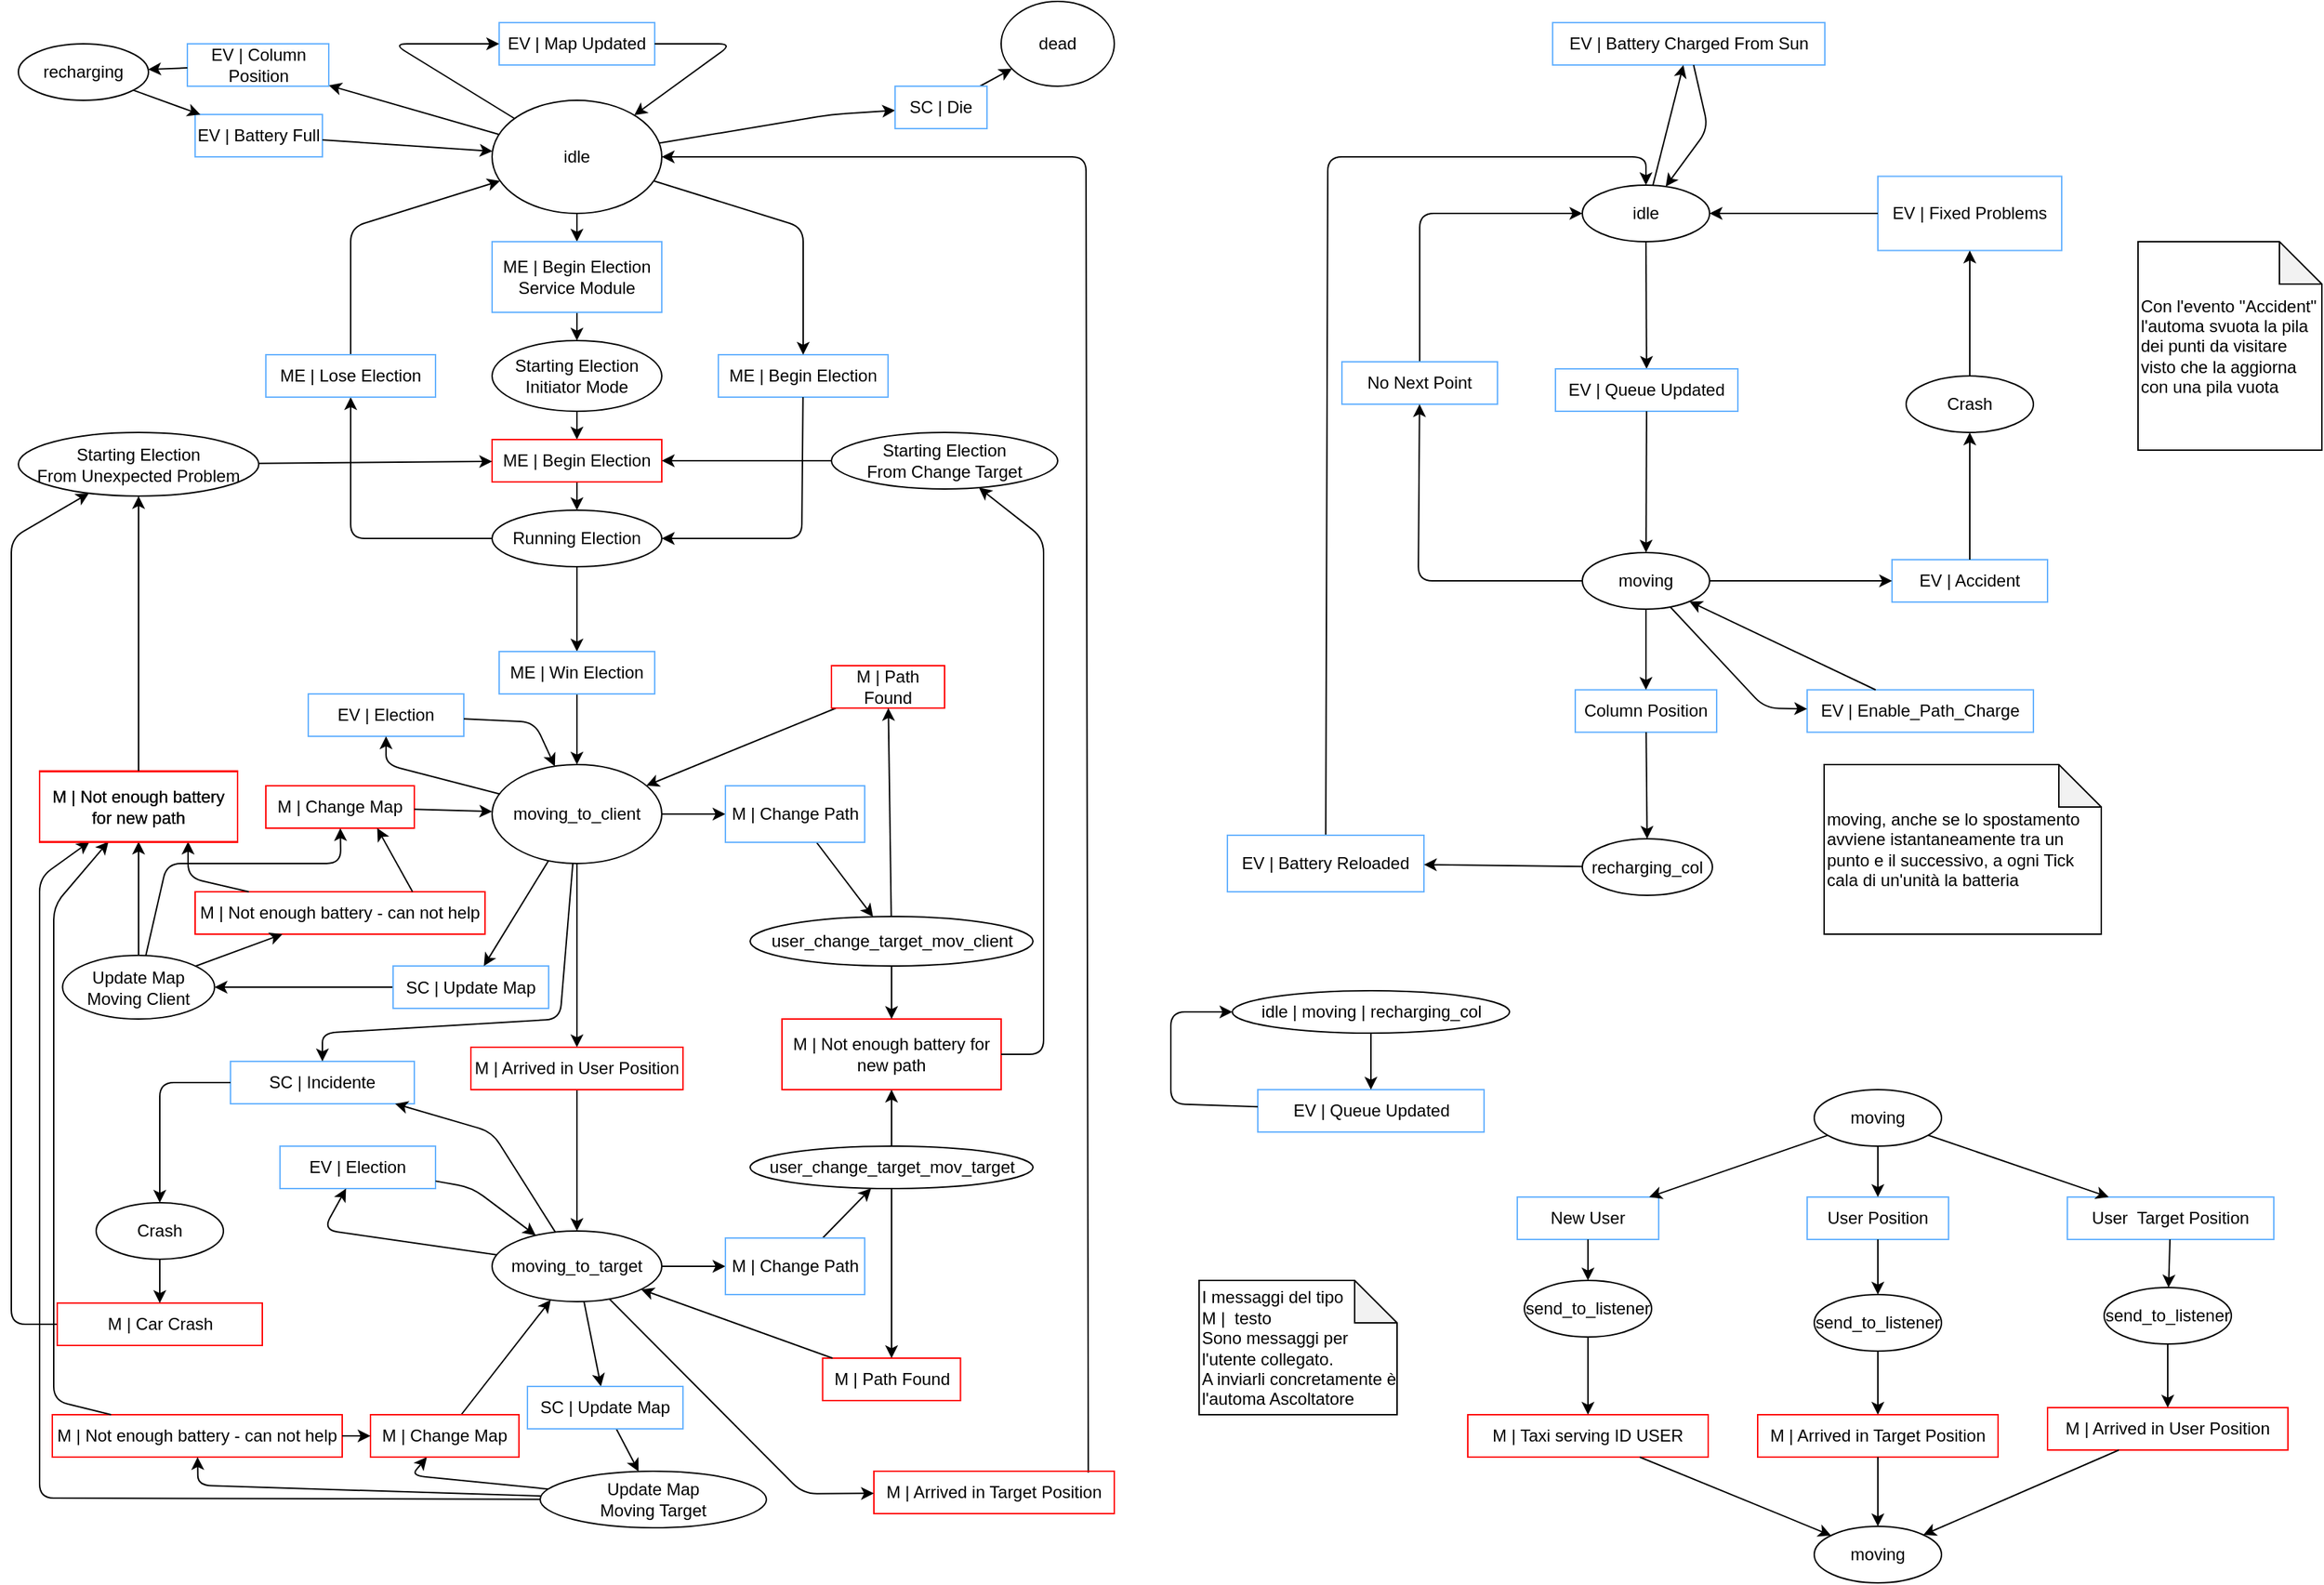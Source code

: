 <mxfile version="12.9.3" type="device"><diagram id="UIkgHiiRnHfRhCUhEY8e" name="Page-1"><mxGraphModel dx="1422" dy="822" grid="1" gridSize="10" guides="1" tooltips="1" connect="1" arrows="1" fold="1" page="1" pageScale="1" pageWidth="827" pageHeight="1169" math="0" shadow="0"><root><mxCell id="0"/><mxCell id="1" parent="0"/><mxCell id="EcfOiHVC5KZQd5VWsHZk-1" value="idle" style="ellipse;whiteSpace=wrap;html=1;" parent="1" vertex="1"><mxGeometry x="360" y="110" width="120" height="80" as="geometry"/></mxCell><mxCell id="EcfOiHVC5KZQd5VWsHZk-2" value="dead" style="ellipse;whiteSpace=wrap;html=1;" parent="1" vertex="1"><mxGeometry x="720" y="40" width="80" height="60" as="geometry"/></mxCell><mxCell id="EcfOiHVC5KZQd5VWsHZk-7" value="Starting Election&lt;br&gt;Initiator Mode" style="ellipse;whiteSpace=wrap;html=1;" parent="1" vertex="1"><mxGeometry x="360" y="280" width="120" height="50" as="geometry"/></mxCell><mxCell id="EcfOiHVC5KZQd5VWsHZk-8" value="" style="endArrow=classic;html=1;" parent="1" source="EcfOiHVC5KZQd5VWsHZk-12" target="EcfOiHVC5KZQd5VWsHZk-7" edge="1"><mxGeometry width="50" height="50" relative="1" as="geometry"><mxPoint x="139" y="330" as="sourcePoint"/><mxPoint x="349" y="270" as="targetPoint"/></mxGeometry></mxCell><mxCell id="EcfOiHVC5KZQd5VWsHZk-10" value="" style="endArrow=classic;html=1;" parent="1" source="EcfOiHVC5KZQd5VWsHZk-1" target="EcfOiHVC5KZQd5VWsHZk-12" edge="1"><mxGeometry width="50" height="50" relative="1" as="geometry"><mxPoint x="170" y="250.0" as="sourcePoint"/><mxPoint x="170" y="280" as="targetPoint"/></mxGeometry></mxCell><mxCell id="EcfOiHVC5KZQd5VWsHZk-12" value="ME | Begin Election&lt;br&gt;Service Module" style="rounded=0;whiteSpace=wrap;html=1;strokeColor=#66B2FF;fillColor=none;" parent="1" vertex="1"><mxGeometry x="360" y="210" width="120" height="50" as="geometry"/></mxCell><mxCell id="EcfOiHVC5KZQd5VWsHZk-13" value="Running Election" style="ellipse;whiteSpace=wrap;html=1;" parent="1" vertex="1"><mxGeometry x="360" y="400" width="120" height="40" as="geometry"/></mxCell><mxCell id="EcfOiHVC5KZQd5VWsHZk-14" value="" style="endArrow=classic;html=1;" parent="1" source="EcfOiHVC5KZQd5VWsHZk-17" target="EcfOiHVC5KZQd5VWsHZk-13" edge="1"><mxGeometry width="50" height="50" relative="1" as="geometry"><mxPoint x="150" y="595" as="sourcePoint"/><mxPoint x="410" y="449" as="targetPoint"/></mxGeometry></mxCell><mxCell id="EcfOiHVC5KZQd5VWsHZk-16" value="" style="endArrow=classic;html=1;" parent="1" source="EcfOiHVC5KZQd5VWsHZk-7" target="EcfOiHVC5KZQd5VWsHZk-17" edge="1"><mxGeometry width="50" height="50" relative="1" as="geometry"><mxPoint x="139" y="470" as="sourcePoint"/><mxPoint x="173.679" y="540" as="targetPoint"/></mxGeometry></mxCell><mxCell id="EcfOiHVC5KZQd5VWsHZk-17" value="ME | Begin Election" style="rounded=0;whiteSpace=wrap;html=1;fillColor=none;strokeColor=#FF0000;" parent="1" vertex="1"><mxGeometry x="360" y="350" width="120" height="30" as="geometry"/></mxCell><mxCell id="EcfOiHVC5KZQd5VWsHZk-18" value="" style="endArrow=classic;html=1;" parent="1" source="EcfOiHVC5KZQd5VWsHZk-21" target="EcfOiHVC5KZQd5VWsHZk-1" edge="1"><mxGeometry width="50" height="50" relative="1" as="geometry"><mxPoint x="4" y="430" as="sourcePoint"/><mxPoint x="520" y="470" as="targetPoint"/><Array as="points"><mxPoint x="260" y="200"/></Array></mxGeometry></mxCell><mxCell id="EcfOiHVC5KZQd5VWsHZk-20" value="" style="endArrow=classic;html=1;" parent="1" source="EcfOiHVC5KZQd5VWsHZk-13" target="EcfOiHVC5KZQd5VWsHZk-21" edge="1"><mxGeometry width="50" height="50" relative="1" as="geometry"><mxPoint x="133.83" y="688.085" as="sourcePoint"/><mxPoint x="3.913" y="480" as="targetPoint"/><Array as="points"><mxPoint x="260" y="420"/></Array></mxGeometry></mxCell><mxCell id="EcfOiHVC5KZQd5VWsHZk-21" value="ME&amp;nbsp;| Lose Election" style="rounded=0;whiteSpace=wrap;html=1;strokeColor=#66B2FF;fillColor=none;" parent="1" vertex="1"><mxGeometry x="200" y="290" width="120" height="30" as="geometry"/></mxCell><mxCell id="EcfOiHVC5KZQd5VWsHZk-22" value="moving_to_client" style="ellipse;whiteSpace=wrap;html=1;" parent="1" vertex="1"><mxGeometry x="360" y="580" width="120" height="70" as="geometry"/></mxCell><mxCell id="EcfOiHVC5KZQd5VWsHZk-23" value="" style="endArrow=classic;html=1;" parent="1" source="EcfOiHVC5KZQd5VWsHZk-26" target="EcfOiHVC5KZQd5VWsHZk-22" edge="1"><mxGeometry width="50" height="50" relative="1" as="geometry"><mxPoint x="345" y="720" as="sourcePoint"/><mxPoint x="410" y="510" as="targetPoint"/></mxGeometry></mxCell><mxCell id="EcfOiHVC5KZQd5VWsHZk-25" value="" style="endArrow=classic;html=1;" parent="1" source="EcfOiHVC5KZQd5VWsHZk-13" target="EcfOiHVC5KZQd5VWsHZk-26" edge="1"><mxGeometry width="50" height="50" relative="1" as="geometry"><mxPoint x="210" y="719" as="sourcePoint"/><mxPoint x="309.34" y="709" as="targetPoint"/></mxGeometry></mxCell><mxCell id="EcfOiHVC5KZQd5VWsHZk-26" value="ME&amp;nbsp;| Win Election" style="rounded=0;whiteSpace=wrap;html=1;strokeColor=#66B2FF;fillColor=none;" parent="1" vertex="1"><mxGeometry x="365" y="500" width="110" height="30" as="geometry"/></mxCell><mxCell id="EcfOiHVC5KZQd5VWsHZk-28" value="moving_to_target" style="ellipse;whiteSpace=wrap;html=1;" parent="1" vertex="1"><mxGeometry x="360" y="910" width="120" height="50" as="geometry"/></mxCell><mxCell id="EcfOiHVC5KZQd5VWsHZk-29" value="" style="endArrow=classic;html=1;" parent="1" source="EcfOiHVC5KZQd5VWsHZk-32" target="EcfOiHVC5KZQd5VWsHZk-28" edge="1"><mxGeometry width="50" height="50" relative="1" as="geometry"><mxPoint x="620" y="734.25" as="sourcePoint"/><mxPoint x="680" y="580" as="targetPoint"/></mxGeometry></mxCell><mxCell id="EcfOiHVC5KZQd5VWsHZk-31" value="" style="endArrow=classic;html=1;" parent="1" source="EcfOiHVC5KZQd5VWsHZk-22" target="EcfOiHVC5KZQd5VWsHZk-32" edge="1"><mxGeometry width="50" height="50" relative="1" as="geometry"><mxPoint x="540" y="720" as="sourcePoint"/><mxPoint x="750" y="720" as="targetPoint"/></mxGeometry></mxCell><mxCell id="EcfOiHVC5KZQd5VWsHZk-32" value="M | Arrived in User Position" style="rounded=0;whiteSpace=wrap;html=1;fillColor=none;strokeColor=#FF0000;" parent="1" vertex="1"><mxGeometry x="345" y="780" width="150" height="30" as="geometry"/></mxCell><mxCell id="EcfOiHVC5KZQd5VWsHZk-33" value="" style="endArrow=classic;html=1;exitX=0.892;exitY=0.033;exitDx=0;exitDy=0;exitPerimeter=0;" parent="1" source="EcfOiHVC5KZQd5VWsHZk-36" target="EcfOiHVC5KZQd5VWsHZk-1" edge="1"><mxGeometry width="50" height="50" relative="1" as="geometry"><mxPoint x="768.25" y="217.007" as="sourcePoint"/><mxPoint x="850" y="450" as="targetPoint"/><Array as="points"><mxPoint x="780" y="150"/></Array></mxGeometry></mxCell><mxCell id="EcfOiHVC5KZQd5VWsHZk-36" value="M | Arrived in Target Position" style="rounded=0;whiteSpace=wrap;html=1;fillColor=none;strokeColor=#FF0000;" parent="1" vertex="1"><mxGeometry x="630" y="1080" width="170" height="30" as="geometry"/></mxCell><mxCell id="EcfOiHVC5KZQd5VWsHZk-37" value="Update Map&lt;br&gt;Moving Client" style="ellipse;whiteSpace=wrap;html=1;" parent="1" vertex="1"><mxGeometry x="56.25" y="715" width="107.5" height="45" as="geometry"/></mxCell><mxCell id="EcfOiHVC5KZQd5VWsHZk-39" value="" style="endArrow=classic;html=1;" parent="1" source="m7B2UX4OFgw7Gkv00veR-26" target="EcfOiHVC5KZQd5VWsHZk-40" edge="1"><mxGeometry width="50" height="50" relative="1" as="geometry"><mxPoint x="939.011" y="934.38" as="sourcePoint"/><mxPoint x="836.5" y="924.38" as="targetPoint"/></mxGeometry></mxCell><mxCell id="EcfOiHVC5KZQd5VWsHZk-40" value="Update Map&lt;br&gt;Moving Target" style="ellipse;whiteSpace=wrap;html=1;" parent="1" vertex="1"><mxGeometry x="394" y="1080" width="160" height="40" as="geometry"/></mxCell><mxCell id="EcfOiHVC5KZQd5VWsHZk-42" value="" style="endArrow=classic;html=1;" parent="1" source="m7B2UX4OFgw7Gkv00veR-16" target="EcfOiHVC5KZQd5VWsHZk-37" edge="1"><mxGeometry width="50" height="50" relative="1" as="geometry"><mxPoint x="480" y="760" as="sourcePoint"/><mxPoint x="304.952" y="894.38" as="targetPoint"/></mxGeometry></mxCell><mxCell id="EcfOiHVC5KZQd5VWsHZk-44" value="" style="endArrow=classic;html=1;" parent="1" source="EcfOiHVC5KZQd5VWsHZk-28" target="m7B2UX4OFgw7Gkv00veR-26" edge="1"><mxGeometry width="50" height="50" relative="1" as="geometry"><mxPoint x="810" y="760" as="sourcePoint"/><mxPoint x="906.5" y="903.898" as="targetPoint"/></mxGeometry></mxCell><mxCell id="EcfOiHVC5KZQd5VWsHZk-56" value="M | Not enough battery for new path" style="rounded=0;whiteSpace=wrap;html=1;fillColor=none;strokeColor=#FF0000;" parent="1" vertex="1"><mxGeometry x="40" y="584.5" width="140" height="50" as="geometry"/></mxCell><mxCell id="EcfOiHVC5KZQd5VWsHZk-70" value="" style="endArrow=classic;html=1;" parent="1" source="EcfOiHVC5KZQd5VWsHZk-1" target="EcfOiHVC5KZQd5VWsHZk-72" edge="1"><mxGeometry width="50" height="50" relative="1" as="geometry"><mxPoint x="230" y="210" as="sourcePoint"/><mxPoint x="392.5" y="181.682" as="targetPoint"/><Array as="points"><mxPoint x="600" y="120"/></Array></mxGeometry></mxCell><mxCell id="EcfOiHVC5KZQd5VWsHZk-71" value="" style="endArrow=classic;html=1;" parent="1" source="EcfOiHVC5KZQd5VWsHZk-72" target="EcfOiHVC5KZQd5VWsHZk-2" edge="1"><mxGeometry width="50" height="50" relative="1" as="geometry"><mxPoint x="445" y="160" as="sourcePoint"/><mxPoint x="510" y="200" as="targetPoint"/></mxGeometry></mxCell><mxCell id="EcfOiHVC5KZQd5VWsHZk-72" value="SC | Die" style="rounded=0;whiteSpace=wrap;html=1;strokeColor=#66B2FF;fillColor=none;" parent="1" vertex="1"><mxGeometry x="645" y="100" width="65" height="30" as="geometry"/></mxCell><mxCell id="EcfOiHVC5KZQd5VWsHZk-74" value="" style="endArrow=classic;html=1;" parent="1" source="EcfOiHVC5KZQd5VWsHZk-37" target="EcfOiHVC5KZQd5VWsHZk-81" edge="1"><mxGeometry width="50" height="50" relative="1" as="geometry"><mxPoint x="476.5" y="1040" as="sourcePoint"/><mxPoint x="526.5" y="990" as="targetPoint"/><Array as="points"><mxPoint x="130" y="650"/><mxPoint x="253" y="650"/></Array></mxGeometry></mxCell><mxCell id="EcfOiHVC5KZQd5VWsHZk-79" value="" style="endArrow=classic;html=1;" parent="1" source="EcfOiHVC5KZQd5VWsHZk-40" target="m7B2UX4OFgw7Gkv00veR-27" edge="1"><mxGeometry width="50" height="50" relative="1" as="geometry"><mxPoint x="696.5" y="1024.38" as="sourcePoint"/><mxPoint x="807.133" y="840" as="targetPoint"/><Array as="points"><mxPoint x="303" y="1083"/></Array></mxGeometry></mxCell><mxCell id="EcfOiHVC5KZQd5VWsHZk-80" value="" style="endArrow=classic;html=1;" parent="1" source="m7B2UX4OFgw7Gkv00veR-27" target="EcfOiHVC5KZQd5VWsHZk-28" edge="1"><mxGeometry width="50" height="50" relative="1" as="geometry"><mxPoint x="760" y="817.169" as="sourcePoint"/><mxPoint x="829.193" y="859.997" as="targetPoint"/></mxGeometry></mxCell><mxCell id="EcfOiHVC5KZQd5VWsHZk-81" value="M | Change Map" style="rounded=0;whiteSpace=wrap;html=1;fillColor=none;strokeColor=#FF0000;" parent="1" vertex="1"><mxGeometry x="200" y="595" width="105" height="30" as="geometry"/></mxCell><mxCell id="EcfOiHVC5KZQd5VWsHZk-105" value="user_change_target_mov_client" style="ellipse;whiteSpace=wrap;html=1;" parent="1" vertex="1"><mxGeometry x="542.5" y="687.5" width="200" height="35" as="geometry"/></mxCell><mxCell id="EcfOiHVC5KZQd5VWsHZk-106" value="user_change_target_mov_target" style="ellipse;whiteSpace=wrap;html=1;" parent="1" vertex="1"><mxGeometry x="542.5" y="850" width="200" height="30" as="geometry"/></mxCell><mxCell id="EcfOiHVC5KZQd5VWsHZk-107" value="" style="endArrow=classic;html=1;" parent="1" source="EcfOiHVC5KZQd5VWsHZk-127" target="EcfOiHVC5KZQd5VWsHZk-105" edge="1"><mxGeometry width="50" height="50" relative="1" as="geometry"><mxPoint x="515.091" y="910" as="sourcePoint"/><mxPoint x="560" y="790" as="targetPoint"/></mxGeometry></mxCell><mxCell id="EcfOiHVC5KZQd5VWsHZk-108" value="" style="endArrow=classic;html=1;" parent="1" source="EcfOiHVC5KZQd5VWsHZk-125" target="EcfOiHVC5KZQd5VWsHZk-22" edge="1"><mxGeometry width="50" height="50" relative="1" as="geometry"><mxPoint x="600" y="930" as="sourcePoint"/><mxPoint x="650" y="880" as="targetPoint"/><Array as="points"/></mxGeometry></mxCell><mxCell id="EcfOiHVC5KZQd5VWsHZk-113" value="M | Not enough battery for new path" style="rounded=0;whiteSpace=wrap;html=1;fillColor=none;strokeColor=#FF0000;" parent="1" vertex="1"><mxGeometry x="565" y="760" width="155" height="50" as="geometry"/></mxCell><mxCell id="EcfOiHVC5KZQd5VWsHZk-114" value="" style="endArrow=classic;html=1;" parent="1" source="m7B2UX4OFgw7Gkv00veR-28" target="EcfOiHVC5KZQd5VWsHZk-106" edge="1"><mxGeometry width="50" height="50" relative="1" as="geometry"><mxPoint x="930" y="810" as="sourcePoint"/><mxPoint x="980" y="760" as="targetPoint"/></mxGeometry></mxCell><mxCell id="EcfOiHVC5KZQd5VWsHZk-117" value="" style="endArrow=classic;html=1;" parent="1" source="EcfOiHVC5KZQd5VWsHZk-22" target="EcfOiHVC5KZQd5VWsHZk-127" edge="1"><mxGeometry width="50" height="50" relative="1" as="geometry"><mxPoint x="492.69" y="759.095" as="sourcePoint"/><mxPoint x="509.876" y="874" as="targetPoint"/></mxGeometry></mxCell><mxCell id="EcfOiHVC5KZQd5VWsHZk-119" value="" style="endArrow=classic;html=1;" parent="1" source="EcfOiHVC5KZQd5VWsHZk-28" target="m7B2UX4OFgw7Gkv00veR-28" edge="1"><mxGeometry width="50" height="50" relative="1" as="geometry"><mxPoint x="869.687" y="724.078" as="sourcePoint"/><mxPoint x="971.964" y="731.09" as="targetPoint"/></mxGeometry></mxCell><mxCell id="EcfOiHVC5KZQd5VWsHZk-125" value="M | Path Found" style="rounded=0;whiteSpace=wrap;html=1;fillColor=none;strokeColor=#FF0000;" parent="1" vertex="1"><mxGeometry x="600" y="510" width="80" height="30" as="geometry"/></mxCell><mxCell id="EcfOiHVC5KZQd5VWsHZk-127" value="M | Change Path" style="rounded=0;whiteSpace=wrap;html=1;strokeColor=#66B2FF;fillColor=none;" parent="1" vertex="1"><mxGeometry x="525" y="595" width="98.5" height="40" as="geometry"/></mxCell><mxCell id="m7B2UX4OFgw7Gkv00veR-16" value="SC | Update Map" style="rounded=0;whiteSpace=wrap;html=1;strokeColor=#66B2FF;fillColor=none;" parent="1" vertex="1"><mxGeometry x="290" y="722.5" width="110" height="30" as="geometry"/></mxCell><mxCell id="m7B2UX4OFgw7Gkv00veR-21" value="" style="endArrow=classic;html=1;" parent="1" source="EcfOiHVC5KZQd5VWsHZk-22" target="m7B2UX4OFgw7Gkv00veR-16" edge="1"><mxGeometry width="50" height="50" relative="1" as="geometry"><mxPoint x="379.207" y="627.904" as="sourcePoint"/><mxPoint x="-14.894" y="647.813" as="targetPoint"/></mxGeometry></mxCell><mxCell id="m7B2UX4OFgw7Gkv00veR-23" value="" style="endArrow=classic;html=1;" parent="1" source="EcfOiHVC5KZQd5VWsHZk-81" target="EcfOiHVC5KZQd5VWsHZk-22" edge="1"><mxGeometry width="50" height="50" relative="1" as="geometry"><mxPoint x="310" y="700" as="sourcePoint"/><mxPoint x="360" y="650" as="targetPoint"/></mxGeometry></mxCell><mxCell id="m7B2UX4OFgw7Gkv00veR-25" value="" style="endArrow=classic;html=1;" parent="1" source="EcfOiHVC5KZQd5VWsHZk-105" target="EcfOiHVC5KZQd5VWsHZk-125" edge="1"><mxGeometry width="50" height="50" relative="1" as="geometry"><mxPoint x="600" y="1010" as="sourcePoint"/><mxPoint x="650" y="960" as="targetPoint"/></mxGeometry></mxCell><mxCell id="m7B2UX4OFgw7Gkv00veR-26" value="SC | Update Map" style="rounded=0;whiteSpace=wrap;html=1;strokeColor=#66B2FF;fillColor=none;" parent="1" vertex="1"><mxGeometry x="385" y="1020" width="110" height="30" as="geometry"/></mxCell><mxCell id="m7B2UX4OFgw7Gkv00veR-27" value="M | Change Map" style="rounded=0;whiteSpace=wrap;html=1;fillColor=none;strokeColor=#FF0000;" parent="1" vertex="1"><mxGeometry x="274" y="1040" width="105" height="30" as="geometry"/></mxCell><mxCell id="m7B2UX4OFgw7Gkv00veR-28" value="M | Change Path" style="rounded=0;whiteSpace=wrap;html=1;strokeColor=#66B2FF;fillColor=none;" parent="1" vertex="1"><mxGeometry x="525" y="915" width="98.5" height="40" as="geometry"/></mxCell><mxCell id="m7B2UX4OFgw7Gkv00veR-30" value="M | Path Found" style="rounded=0;whiteSpace=wrap;html=1;fillColor=none;strokeColor=#FF0000;" parent="1" vertex="1"><mxGeometry x="593.75" y="1000" width="97.5" height="30" as="geometry"/></mxCell><mxCell id="m7B2UX4OFgw7Gkv00veR-31" value="" style="endArrow=classic;html=1;" parent="1" source="EcfOiHVC5KZQd5VWsHZk-106" target="m7B2UX4OFgw7Gkv00veR-30" edge="1"><mxGeometry width="50" height="50" relative="1" as="geometry"><mxPoint x="490" y="1080" as="sourcePoint"/><mxPoint x="540" y="1030" as="targetPoint"/></mxGeometry></mxCell><mxCell id="m7B2UX4OFgw7Gkv00veR-32" value="" style="endArrow=classic;html=1;" parent="1" source="m7B2UX4OFgw7Gkv00veR-30" target="EcfOiHVC5KZQd5VWsHZk-28" edge="1"><mxGeometry width="50" height="50" relative="1" as="geometry"><mxPoint x="540" y="1030" as="sourcePoint"/><mxPoint x="590" y="980" as="targetPoint"/></mxGeometry></mxCell><mxCell id="lqFnTVAnFllyKojZ6osI-9" value="" style="endArrow=classic;html=1;" parent="1" source="EcfOiHVC5KZQd5VWsHZk-105" target="EcfOiHVC5KZQd5VWsHZk-113" edge="1"><mxGeometry width="50" height="50" relative="1" as="geometry"><mxPoint x="290" y="840" as="sourcePoint"/><mxPoint x="340" y="790" as="targetPoint"/></mxGeometry></mxCell><mxCell id="lqFnTVAnFllyKojZ6osI-10" value="" style="endArrow=classic;html=1;" parent="1" source="EcfOiHVC5KZQd5VWsHZk-106" target="EcfOiHVC5KZQd5VWsHZk-113" edge="1"><mxGeometry width="50" height="50" relative="1" as="geometry"><mxPoint x="280" y="830" as="sourcePoint"/><mxPoint x="330" y="780" as="targetPoint"/></mxGeometry></mxCell><mxCell id="lqFnTVAnFllyKojZ6osI-11" value="" style="endArrow=classic;html=1;" parent="1" source="EcfOiHVC5KZQd5VWsHZk-28" target="EcfOiHVC5KZQd5VWsHZk-36" edge="1"><mxGeometry width="50" height="50" relative="1" as="geometry"><mxPoint x="510" y="1020" as="sourcePoint"/><mxPoint x="560" y="970" as="targetPoint"/><Array as="points"><mxPoint x="580" y="1096"/></Array></mxGeometry></mxCell><mxCell id="lqFnTVAnFllyKojZ6osI-17" value="SC | Incidente" style="rounded=0;whiteSpace=wrap;html=1;strokeColor=#66B2FF;fillColor=none;" parent="1" vertex="1"><mxGeometry x="175" y="790" width="130" height="30" as="geometry"/></mxCell><mxCell id="lqFnTVAnFllyKojZ6osI-24" value="" style="endArrow=classic;html=1;" parent="1" source="EcfOiHVC5KZQd5VWsHZk-113" target="UYMwDtr2GxhBo3u9uqv--28" edge="1"><mxGeometry width="50" height="50" relative="1" as="geometry"><mxPoint x="680" y="600" as="sourcePoint"/><mxPoint x="690" y="460" as="targetPoint"/><Array as="points"><mxPoint x="750" y="785"/><mxPoint x="750" y="420"/></Array></mxGeometry></mxCell><mxCell id="lqFnTVAnFllyKojZ6osI-29" value="" style="endArrow=classic;html=1;" parent="1" source="EcfOiHVC5KZQd5VWsHZk-28" target="lqFnTVAnFllyKojZ6osI-17" edge="1"><mxGeometry width="50" height="50" relative="1" as="geometry"><mxPoint x="20" y="900" as="sourcePoint"/><mxPoint x="70" y="850" as="targetPoint"/><Array as="points"><mxPoint x="360" y="840"/></Array></mxGeometry></mxCell><mxCell id="lqFnTVAnFllyKojZ6osI-30" value="" style="endArrow=classic;html=1;" parent="1" source="EcfOiHVC5KZQd5VWsHZk-22" target="lqFnTVAnFllyKojZ6osI-17" edge="1"><mxGeometry width="50" height="50" relative="1" as="geometry"><mxPoint x="470" y="750" as="sourcePoint"/><mxPoint x="520" y="700" as="targetPoint"/><Array as="points"><mxPoint x="408" y="760"/><mxPoint x="240" y="770"/></Array></mxGeometry></mxCell><mxCell id="lqFnTVAnFllyKojZ6osI-33" value="Crash" style="ellipse;whiteSpace=wrap;html=1;" parent="1" vertex="1"><mxGeometry x="80" y="890" width="90" height="40" as="geometry"/></mxCell><mxCell id="lqFnTVAnFllyKojZ6osI-34" value="" style="endArrow=classic;html=1;" parent="1" source="lqFnTVAnFllyKojZ6osI-17" target="lqFnTVAnFllyKojZ6osI-33" edge="1"><mxGeometry width="50" height="50" relative="1" as="geometry"><mxPoint x="100" y="850" as="sourcePoint"/><mxPoint x="150" y="800" as="targetPoint"/><Array as="points"><mxPoint x="125" y="805"/></Array></mxGeometry></mxCell><mxCell id="UYMwDtr2GxhBo3u9uqv--3" value="ME | Begin Election" style="rounded=0;whiteSpace=wrap;html=1;strokeColor=#66B2FF;fillColor=none;" parent="1" vertex="1"><mxGeometry x="520" y="290" width="120" height="30" as="geometry"/></mxCell><mxCell id="UYMwDtr2GxhBo3u9uqv--4" value="" style="endArrow=classic;html=1;" parent="1" source="EcfOiHVC5KZQd5VWsHZk-1" target="UYMwDtr2GxhBo3u9uqv--3" edge="1"><mxGeometry width="50" height="50" relative="1" as="geometry"><mxPoint x="530" y="250" as="sourcePoint"/><mxPoint x="580" y="200" as="targetPoint"/><Array as="points"><mxPoint x="580" y="200"/></Array></mxGeometry></mxCell><mxCell id="UYMwDtr2GxhBo3u9uqv--5" value="" style="endArrow=classic;html=1;" parent="1" source="UYMwDtr2GxhBo3u9uqv--3" target="EcfOiHVC5KZQd5VWsHZk-13" edge="1"><mxGeometry width="50" height="50" relative="1" as="geometry"><mxPoint x="560" y="320" as="sourcePoint"/><mxPoint x="610" y="270" as="targetPoint"/><Array as="points"><mxPoint x="579" y="420"/></Array></mxGeometry></mxCell><mxCell id="UYMwDtr2GxhBo3u9uqv--15" value="EV | Map Updated" style="rounded=0;whiteSpace=wrap;html=1;strokeColor=#66B2FF;fillColor=none;" parent="1" vertex="1"><mxGeometry x="365" y="55" width="110" height="30" as="geometry"/></mxCell><mxCell id="UYMwDtr2GxhBo3u9uqv--16" value="" style="endArrow=classic;html=1;" parent="1" source="UYMwDtr2GxhBo3u9uqv--15" target="EcfOiHVC5KZQd5VWsHZk-1" edge="1"><mxGeometry width="50" height="50" relative="1" as="geometry"><mxPoint x="410" y="70" as="sourcePoint"/><mxPoint x="460" y="20" as="targetPoint"/><Array as="points"><mxPoint x="530" y="70"/></Array></mxGeometry></mxCell><mxCell id="UYMwDtr2GxhBo3u9uqv--17" value="" style="endArrow=classic;html=1;" parent="1" source="EcfOiHVC5KZQd5VWsHZk-1" target="UYMwDtr2GxhBo3u9uqv--15" edge="1"><mxGeometry width="50" height="50" relative="1" as="geometry"><mxPoint x="490" y="70" as="sourcePoint"/><mxPoint x="460" y="20" as="targetPoint"/><Array as="points"><mxPoint x="290" y="70"/></Array></mxGeometry></mxCell><mxCell id="UYMwDtr2GxhBo3u9uqv--19" value="" style="endArrow=classic;html=1;" parent="1" source="EcfOiHVC5KZQd5VWsHZk-37" target="EcfOiHVC5KZQd5VWsHZk-56" edge="1"><mxGeometry width="50" height="50" relative="1" as="geometry"><mxPoint x="60" y="720" as="sourcePoint"/><mxPoint x="110" y="670" as="targetPoint"/></mxGeometry></mxCell><mxCell id="UYMwDtr2GxhBo3u9uqv--20" value="Starting Election&lt;br&gt;From Unexpected Problem" style="ellipse;whiteSpace=wrap;html=1;" parent="1" vertex="1"><mxGeometry x="25" y="345" width="170" height="45" as="geometry"/></mxCell><mxCell id="UYMwDtr2GxhBo3u9uqv--21" value="" style="endArrow=classic;html=1;" parent="1" source="EcfOiHVC5KZQd5VWsHZk-56" target="UYMwDtr2GxhBo3u9uqv--20" edge="1"><mxGeometry width="50" height="50" relative="1" as="geometry"><mxPoint x="20" y="560" as="sourcePoint"/><mxPoint x="70" y="510" as="targetPoint"/></mxGeometry></mxCell><mxCell id="UYMwDtr2GxhBo3u9uqv--22" value="" style="endArrow=classic;html=1;" parent="1" source="UYMwDtr2GxhBo3u9uqv--20" target="EcfOiHVC5KZQd5VWsHZk-17" edge="1"><mxGeometry width="50" height="50" relative="1" as="geometry"><mxPoint x="130" y="440" as="sourcePoint"/><mxPoint x="180" y="390" as="targetPoint"/></mxGeometry></mxCell><mxCell id="UYMwDtr2GxhBo3u9uqv--24" value="" style="endArrow=classic;html=1;" parent="1" source="UYMwDtr2GxhBo3u9uqv--25" target="UYMwDtr2GxhBo3u9uqv--20" edge="1"><mxGeometry width="50" height="50" relative="1" as="geometry"><mxPoint x="-30" y="610" as="sourcePoint"/><mxPoint x="60" y="650" as="targetPoint"/><Array as="points"><mxPoint x="20" y="976"/><mxPoint x="20" y="420"/></Array></mxGeometry></mxCell><mxCell id="UYMwDtr2GxhBo3u9uqv--25" value="M | Car Crash" style="rounded=0;whiteSpace=wrap;html=1;fillColor=none;strokeColor=#FF0000;" parent="1" vertex="1"><mxGeometry x="52.5" y="961" width="145" height="30" as="geometry"/></mxCell><mxCell id="UYMwDtr2GxhBo3u9uqv--26" value="" style="endArrow=classic;html=1;" parent="1" source="lqFnTVAnFllyKojZ6osI-33" target="UYMwDtr2GxhBo3u9uqv--25" edge="1"><mxGeometry width="50" height="50" relative="1" as="geometry"><mxPoint x="-50" y="810" as="sourcePoint"/><mxPoint y="760" as="targetPoint"/></mxGeometry></mxCell><mxCell id="UYMwDtr2GxhBo3u9uqv--27" value="" style="endArrow=classic;html=1;" parent="1" source="EcfOiHVC5KZQd5VWsHZk-40" target="EcfOiHVC5KZQd5VWsHZk-56" edge="1"><mxGeometry width="50" height="50" relative="1" as="geometry"><mxPoint x="-50" y="880" as="sourcePoint"/><mxPoint y="830" as="targetPoint"/><Array as="points"><mxPoint x="40" y="1099"/><mxPoint x="40" y="660"/></Array></mxGeometry></mxCell><mxCell id="UYMwDtr2GxhBo3u9uqv--28" value="Starting Election&lt;br&gt;From Change Target" style="ellipse;whiteSpace=wrap;html=1;" parent="1" vertex="1"><mxGeometry x="600" y="345" width="160" height="40" as="geometry"/></mxCell><mxCell id="UYMwDtr2GxhBo3u9uqv--29" value="" style="endArrow=classic;html=1;" parent="1" source="UYMwDtr2GxhBo3u9uqv--28" target="EcfOiHVC5KZQd5VWsHZk-17" edge="1"><mxGeometry width="50" height="50" relative="1" as="geometry"><mxPoint x="480" y="520" as="sourcePoint"/><mxPoint x="530" y="470" as="targetPoint"/></mxGeometry></mxCell><mxCell id="p9vMXUhwRwyN8BY72kne-2" value="M | Not enough battery - can not help" style="rounded=0;whiteSpace=wrap;html=1;fillColor=none;strokeColor=#FF0000;" parent="1" vertex="1"><mxGeometry x="150" y="670" width="205" height="30" as="geometry"/></mxCell><mxCell id="p9vMXUhwRwyN8BY72kne-3" value="" style="endArrow=classic;html=1;" parent="1" source="EcfOiHVC5KZQd5VWsHZk-37" target="p9vMXUhwRwyN8BY72kne-2" edge="1"><mxGeometry width="50" height="50" relative="1" as="geometry"><mxPoint x="-110" y="710" as="sourcePoint"/><mxPoint x="-60" y="660" as="targetPoint"/></mxGeometry></mxCell><mxCell id="p9vMXUhwRwyN8BY72kne-4" value="" style="endArrow=classic;html=1;entryX=0.75;entryY=1;entryDx=0;entryDy=0;exitX=0.75;exitY=0;exitDx=0;exitDy=0;" parent="1" source="p9vMXUhwRwyN8BY72kne-2" target="EcfOiHVC5KZQd5VWsHZk-81" edge="1"><mxGeometry width="50" height="50" relative="1" as="geometry"><mxPoint x="-200" y="670" as="sourcePoint"/><mxPoint x="-150" y="620" as="targetPoint"/></mxGeometry></mxCell><mxCell id="p9vMXUhwRwyN8BY72kne-5" value="" style="endArrow=classic;html=1;entryX=0.75;entryY=1;entryDx=0;entryDy=0;" parent="1" source="p9vMXUhwRwyN8BY72kne-2" target="EcfOiHVC5KZQd5VWsHZk-56" edge="1"><mxGeometry width="50" height="50" relative="1" as="geometry"><mxPoint x="-120" y="690" as="sourcePoint"/><mxPoint x="-70" y="640" as="targetPoint"/><Array as="points"><mxPoint x="145" y="660"/></Array></mxGeometry></mxCell><mxCell id="p9vMXUhwRwyN8BY72kne-6" value="M | Not enough battery - can not help" style="rounded=0;whiteSpace=wrap;html=1;fillColor=none;strokeColor=#FF0000;" parent="1" vertex="1"><mxGeometry x="49" y="1040" width="205" height="30" as="geometry"/></mxCell><mxCell id="p9vMXUhwRwyN8BY72kne-7" value="" style="endArrow=classic;html=1;" parent="1" source="EcfOiHVC5KZQd5VWsHZk-40" target="p9vMXUhwRwyN8BY72kne-6" edge="1"><mxGeometry width="50" height="50" relative="1" as="geometry"><mxPoint x="-130" y="1050" as="sourcePoint"/><mxPoint x="-80" y="1000" as="targetPoint"/><Array as="points"><mxPoint x="152" y="1090"/></Array></mxGeometry></mxCell><mxCell id="p9vMXUhwRwyN8BY72kne-8" value="" style="endArrow=classic;html=1;" parent="1" source="p9vMXUhwRwyN8BY72kne-6" target="m7B2UX4OFgw7Gkv00veR-27" edge="1"><mxGeometry width="50" height="50" relative="1" as="geometry"><mxPoint x="90" y="1170" as="sourcePoint"/><mxPoint x="140" y="1120" as="targetPoint"/></mxGeometry></mxCell><mxCell id="p9vMXUhwRwyN8BY72kne-9" value="" style="endArrow=classic;html=1;" parent="1" source="p9vMXUhwRwyN8BY72kne-6" target="EcfOiHVC5KZQd5VWsHZk-56" edge="1"><mxGeometry width="50" height="50" relative="1" as="geometry"><mxPoint x="-70" y="1010" as="sourcePoint"/><mxPoint x="-20" y="960" as="targetPoint"/><Array as="points"><mxPoint x="50" y="1030"/><mxPoint x="50" y="680"/></Array></mxGeometry></mxCell><mxCell id="p3ku4IKOyB-dWHspqE2w-1" value="M | Not enough battery for new path" style="rounded=0;whiteSpace=wrap;html=1;fillColor=none;strokeColor=#FF0000;" parent="1" vertex="1"><mxGeometry x="40" y="585" width="140" height="50" as="geometry"/></mxCell><mxCell id="p3ku4IKOyB-dWHspqE2w-2" value="EV | Election" style="rounded=0;whiteSpace=wrap;html=1;strokeColor=#66B2FF;fillColor=none;" parent="1" vertex="1"><mxGeometry x="230" y="530" width="110" height="30" as="geometry"/></mxCell><mxCell id="p3ku4IKOyB-dWHspqE2w-3" value="" style="endArrow=classic;html=1;" parent="1" source="EcfOiHVC5KZQd5VWsHZk-22" target="p3ku4IKOyB-dWHspqE2w-2" edge="1"><mxGeometry width="50" height="50" relative="1" as="geometry"><mxPoint x="180" y="510" as="sourcePoint"/><mxPoint x="230" y="460" as="targetPoint"/><Array as="points"><mxPoint x="285" y="580"/></Array></mxGeometry></mxCell><mxCell id="p3ku4IKOyB-dWHspqE2w-4" value="" style="endArrow=classic;html=1;" parent="1" source="p3ku4IKOyB-dWHspqE2w-2" target="EcfOiHVC5KZQd5VWsHZk-22" edge="1"><mxGeometry width="50" height="50" relative="1" as="geometry"><mxPoint x="250" y="520" as="sourcePoint"/><mxPoint x="300" y="470" as="targetPoint"/><Array as="points"><mxPoint x="390" y="550"/></Array></mxGeometry></mxCell><mxCell id="p3ku4IKOyB-dWHspqE2w-5" value="EV | Election" style="rounded=0;whiteSpace=wrap;html=1;strokeColor=#66B2FF;fillColor=none;" parent="1" vertex="1"><mxGeometry x="210" y="850" width="110" height="30" as="geometry"/></mxCell><mxCell id="p3ku4IKOyB-dWHspqE2w-6" value="" style="endArrow=classic;html=1;" parent="1" source="EcfOiHVC5KZQd5VWsHZk-28" target="p3ku4IKOyB-dWHspqE2w-5" edge="1"><mxGeometry width="50" height="50" relative="1" as="geometry"><mxPoint x="320.771" y="929.995" as="sourcePoint"/><mxPoint x="185.6" y="789.21" as="targetPoint"/><Array as="points"><mxPoint x="240.6" y="909.21"/></Array></mxGeometry></mxCell><mxCell id="p3ku4IKOyB-dWHspqE2w-7" value="" style="endArrow=classic;html=1;" parent="1" source="p3ku4IKOyB-dWHspqE2w-5" target="EcfOiHVC5KZQd5VWsHZk-28" edge="1"><mxGeometry width="50" height="50" relative="1" as="geometry"><mxPoint x="205.6" y="849.21" as="sourcePoint"/><mxPoint x="360.002" y="910.413" as="targetPoint"/><Array as="points"><mxPoint x="345.6" y="879.21"/></Array></mxGeometry></mxCell><mxCell id="p3ku4IKOyB-dWHspqE2w-11" value="recharging" style="ellipse;whiteSpace=wrap;html=1;" parent="1" vertex="1"><mxGeometry x="25" y="70" width="92" height="40" as="geometry"/></mxCell><mxCell id="p3ku4IKOyB-dWHspqE2w-12" value="" style="endArrow=classic;html=1;" parent="1" source="EcfOiHVC5KZQd5VWsHZk-1" target="p3ku4IKOyB-dWHspqE2w-13" edge="1"><mxGeometry width="50" height="50" relative="1" as="geometry"><mxPoint x="-202" y="217.5" as="sourcePoint"/><mxPoint x="8" y="157.5" as="targetPoint"/></mxGeometry></mxCell><mxCell id="p3ku4IKOyB-dWHspqE2w-13" value="EV | Column Position" style="rounded=0;whiteSpace=wrap;html=1;strokeColor=#66B2FF;fillColor=none;" parent="1" vertex="1"><mxGeometry x="144.5" y="70" width="100" height="30" as="geometry"/></mxCell><mxCell id="p3ku4IKOyB-dWHspqE2w-14" value="EV | Battery Full" style="rounded=0;whiteSpace=wrap;html=1;strokeColor=#66B2FF;fillColor=none;" parent="1" vertex="1"><mxGeometry x="150" y="120" width="90" height="30" as="geometry"/></mxCell><mxCell id="p3ku4IKOyB-dWHspqE2w-15" value="" style="endArrow=classic;html=1;" parent="1" source="p3ku4IKOyB-dWHspqE2w-11" target="p3ku4IKOyB-dWHspqE2w-14" edge="1"><mxGeometry width="50" height="50" relative="1" as="geometry"><mxPoint x="-92" y="267.5" as="sourcePoint"/><mxPoint x="-42" y="217.5" as="targetPoint"/></mxGeometry></mxCell><mxCell id="p3ku4IKOyB-dWHspqE2w-16" value="" style="endArrow=classic;html=1;" parent="1" source="p3ku4IKOyB-dWHspqE2w-13" target="p3ku4IKOyB-dWHspqE2w-11" edge="1"><mxGeometry width="50" height="50" relative="1" as="geometry"><mxPoint x="-322" y="117.5" as="sourcePoint"/><mxPoint x="-272" y="67.5" as="targetPoint"/></mxGeometry></mxCell><mxCell id="p3ku4IKOyB-dWHspqE2w-17" value="" style="endArrow=classic;html=1;" parent="1" source="p3ku4IKOyB-dWHspqE2w-14" target="EcfOiHVC5KZQd5VWsHZk-1" edge="1"><mxGeometry width="50" height="50" relative="1" as="geometry"><mxPoint x="220" y="200" as="sourcePoint"/><mxPoint x="270" y="150" as="targetPoint"/></mxGeometry></mxCell><mxCell id="ekVc0coNI404Z6SYSPG_-1" value="idle" style="ellipse;whiteSpace=wrap;html=1;" parent="1" vertex="1"><mxGeometry x="1131" y="170" width="90" height="40" as="geometry"/></mxCell><mxCell id="ekVc0coNI404Z6SYSPG_-2" value="moving" style="ellipse;whiteSpace=wrap;html=1;" parent="1" vertex="1"><mxGeometry x="1131" y="430" width="90" height="40" as="geometry"/></mxCell><mxCell id="ekVc0coNI404Z6SYSPG_-5" value="" style="endArrow=classic;html=1;" parent="1" source="ekVc0coNI404Z6SYSPG_-1" target="ekVc0coNI404Z6SYSPG_-6" edge="1"><mxGeometry width="50" height="50" relative="1" as="geometry"><mxPoint x="1151" y="290" as="sourcePoint"/><mxPoint x="1176" y="280" as="targetPoint"/></mxGeometry></mxCell><mxCell id="ekVc0coNI404Z6SYSPG_-6" value="EV | Queue Updated" style="rounded=0;whiteSpace=wrap;html=1;strokeColor=#66B2FF;fillColor=none;" parent="1" vertex="1"><mxGeometry x="1112" y="300" width="129" height="30" as="geometry"/></mxCell><mxCell id="ekVc0coNI404Z6SYSPG_-7" value="" style="endArrow=classic;html=1;" parent="1" source="ekVc0coNI404Z6SYSPG_-6" target="ekVc0coNI404Z6SYSPG_-2" edge="1"><mxGeometry width="50" height="50" relative="1" as="geometry"><mxPoint x="1211" y="390" as="sourcePoint"/><mxPoint x="1261" y="340" as="targetPoint"/></mxGeometry></mxCell><mxCell id="ekVc0coNI404Z6SYSPG_-13" value="" style="endArrow=classic;html=1;" parent="1" source="ekVc0coNI404Z6SYSPG_-14" target="ekVc0coNI404Z6SYSPG_-1" edge="1"><mxGeometry width="50" height="50" relative="1" as="geometry"><mxPoint x="1051" y="330" as="sourcePoint"/><mxPoint x="1101" y="280" as="targetPoint"/><Array as="points"><mxPoint x="1016" y="190"/></Array></mxGeometry></mxCell><mxCell id="ekVc0coNI404Z6SYSPG_-14" value="No Next Point" style="rounded=0;whiteSpace=wrap;html=1;strokeColor=#66B2FF;fillColor=none;" parent="1" vertex="1"><mxGeometry x="961" y="295" width="110" height="30" as="geometry"/></mxCell><mxCell id="ekVc0coNI404Z6SYSPG_-15" value="" style="endArrow=classic;html=1;" parent="1" source="ekVc0coNI404Z6SYSPG_-2" target="ekVc0coNI404Z6SYSPG_-14" edge="1"><mxGeometry width="50" height="50" relative="1" as="geometry"><mxPoint x="1131" y="410" as="sourcePoint"/><mxPoint x="1131" y="190" as="targetPoint"/><Array as="points"><mxPoint x="1015" y="450"/></Array></mxGeometry></mxCell><mxCell id="ekVc0coNI404Z6SYSPG_-22" value="Column Position" style="rounded=0;whiteSpace=wrap;html=1;strokeColor=#66B2FF;fillColor=none;" parent="1" vertex="1"><mxGeometry x="1126" y="527.12" width="100" height="30" as="geometry"/></mxCell><mxCell id="ekVc0coNI404Z6SYSPG_-25" value="" style="endArrow=classic;html=1;" parent="1" source="ekVc0coNI404Z6SYSPG_-22" target="ekVc0coNI404Z6SYSPG_-26" edge="1"><mxGeometry width="50" height="50" relative="1" as="geometry"><mxPoint x="702.8" y="597.5" as="sourcePoint"/><mxPoint x="1141.6" y="568.138" as="targetPoint"/></mxGeometry></mxCell><mxCell id="ekVc0coNI404Z6SYSPG_-26" value="recharging_col" style="ellipse;whiteSpace=wrap;html=1;" parent="1" vertex="1"><mxGeometry x="1131" y="632.5" width="92" height="40" as="geometry"/></mxCell><mxCell id="ekVc0coNI404Z6SYSPG_-27" value="" style="endArrow=classic;html=1;" parent="1" source="ekVc0coNI404Z6SYSPG_-2" target="ekVc0coNI404Z6SYSPG_-22" edge="1"><mxGeometry width="50" height="50" relative="1" as="geometry"><mxPoint x="1141" y="540" as="sourcePoint"/><mxPoint x="1191" y="490" as="targetPoint"/></mxGeometry></mxCell><mxCell id="ekVc0coNI404Z6SYSPG_-28" value="" style="endArrow=classic;html=1;" parent="1" source="ekVc0coNI404Z6SYSPG_-23" target="ekVc0coNI404Z6SYSPG_-1" edge="1"><mxGeometry width="50" height="50" relative="1" as="geometry"><mxPoint x="1261" y="600" as="sourcePoint"/><mxPoint x="1311" y="550" as="targetPoint"/><Array as="points"><mxPoint x="951" y="150"/><mxPoint x="1176" y="150"/></Array></mxGeometry></mxCell><mxCell id="ekVc0coNI404Z6SYSPG_-23" value="EV | Battery Reloaded" style="rounded=0;whiteSpace=wrap;html=1;strokeColor=#66B2FF;fillColor=none;" parent="1" vertex="1"><mxGeometry x="880" y="630" width="139" height="40" as="geometry"/></mxCell><mxCell id="ekVc0coNI404Z6SYSPG_-30" value="" style="endArrow=classic;html=1;" parent="1" source="ekVc0coNI404Z6SYSPG_-26" target="ekVc0coNI404Z6SYSPG_-23" edge="1"><mxGeometry width="50" height="50" relative="1" as="geometry"><mxPoint x="1061" y="600" as="sourcePoint"/><mxPoint x="1111" y="550" as="targetPoint"/></mxGeometry></mxCell><mxCell id="ekVc0coNI404Z6SYSPG_-31" value="M | Arrived in User Position" style="rounded=0;whiteSpace=wrap;html=1;fillColor=none;strokeColor=#FF0000;" parent="1" vertex="1"><mxGeometry x="1460" y="1035" width="170" height="30" as="geometry"/></mxCell><mxCell id="ekVc0coNI404Z6SYSPG_-32" value="M | Arrived in Target Position" style="rounded=0;whiteSpace=wrap;html=1;fillColor=none;strokeColor=#FF0000;" parent="1" vertex="1"><mxGeometry x="1255" y="1040" width="170" height="30" as="geometry"/></mxCell><mxCell id="ekVc0coNI404Z6SYSPG_-36" value="moving" style="ellipse;whiteSpace=wrap;html=1;" parent="1" vertex="1"><mxGeometry x="1295" y="810" width="90" height="40" as="geometry"/></mxCell><mxCell id="kzU-2exXOYno-L5Zxd0_-7" value="EV | Accident" style="rounded=0;whiteSpace=wrap;html=1;strokeColor=#66B2FF;fillColor=none;" parent="1" vertex="1"><mxGeometry x="1350" y="435" width="110" height="30" as="geometry"/></mxCell><mxCell id="kzU-2exXOYno-L5Zxd0_-8" value="" style="endArrow=classic;html=1;" parent="1" source="ekVc0coNI404Z6SYSPG_-2" target="kzU-2exXOYno-L5Zxd0_-7" edge="1"><mxGeometry width="50" height="50" relative="1" as="geometry"><mxPoint x="1231" y="430" as="sourcePoint"/><mxPoint x="1281" y="380" as="targetPoint"/></mxGeometry></mxCell><mxCell id="kzU-2exXOYno-L5Zxd0_-9" value="" style="endArrow=classic;html=1;" parent="1" source="kzU-2exXOYno-L5Zxd0_-7" target="kzU-2exXOYno-L5Zxd0_-25" edge="1"><mxGeometry width="50" height="50" relative="1" as="geometry"><mxPoint x="1301" y="310" as="sourcePoint"/><mxPoint x="1405" y="280" as="targetPoint"/></mxGeometry></mxCell><mxCell id="kzU-2exXOYno-L5Zxd0_-10" value="Con l'evento &quot;Accident&quot; l'automa svuota la pila dei punti da visitare visto che la aggiorna con una pila vuota" style="shape=note;whiteSpace=wrap;html=1;backgroundOutline=1;darkOpacity=0.05;align=left;" parent="1" vertex="1"><mxGeometry x="1524" y="210" width="130" height="147.5" as="geometry"/></mxCell><mxCell id="kzU-2exXOYno-L5Zxd0_-12" value="EV | Enable_Path_Charge" style="rounded=0;whiteSpace=wrap;html=1;strokeColor=#66B2FF;fillColor=none;" parent="1" vertex="1"><mxGeometry x="1290" y="527.12" width="160" height="30" as="geometry"/></mxCell><mxCell id="kzU-2exXOYno-L5Zxd0_-13" value="EV | Battery Charged From Sun" style="rounded=0;whiteSpace=wrap;html=1;strokeColor=#66B2FF;fillColor=none;" parent="1" vertex="1"><mxGeometry x="1110" y="55" width="192.5" height="30" as="geometry"/></mxCell><mxCell id="kzU-2exXOYno-L5Zxd0_-14" value="" style="endArrow=classic;html=1;" parent="1" source="ekVc0coNI404Z6SYSPG_-1" target="kzU-2exXOYno-L5Zxd0_-13" edge="1"><mxGeometry width="50" height="50" relative="1" as="geometry"><mxPoint x="1160" y="130" as="sourcePoint"/><mxPoint x="1210" y="80" as="targetPoint"/></mxGeometry></mxCell><mxCell id="kzU-2exXOYno-L5Zxd0_-15" value="" style="endArrow=classic;html=1;" parent="1" source="kzU-2exXOYno-L5Zxd0_-13" target="ekVc0coNI404Z6SYSPG_-1" edge="1"><mxGeometry width="50" height="50" relative="1" as="geometry"><mxPoint x="1090" y="110" as="sourcePoint"/><mxPoint x="1140" y="60" as="targetPoint"/><Array as="points"><mxPoint x="1220" y="130"/></Array></mxGeometry></mxCell><mxCell id="kzU-2exXOYno-L5Zxd0_-25" value="Crash" style="ellipse;whiteSpace=wrap;html=1;" parent="1" vertex="1"><mxGeometry x="1360" y="305" width="90" height="40" as="geometry"/></mxCell><mxCell id="kzU-2exXOYno-L5Zxd0_-22" value="EV | Fixed Problems" style="rounded=0;whiteSpace=wrap;html=1;strokeColor=#66B2FF;fillColor=none;" parent="1" vertex="1"><mxGeometry x="1340" y="163.75" width="130" height="52.5" as="geometry"/></mxCell><mxCell id="kzU-2exXOYno-L5Zxd0_-27" value="" style="endArrow=classic;html=1;" parent="1" source="kzU-2exXOYno-L5Zxd0_-22" target="ekVc0coNI404Z6SYSPG_-1" edge="1"><mxGeometry width="50" height="50" relative="1" as="geometry"><mxPoint x="1310" y="300" as="sourcePoint"/><mxPoint x="1360" y="250" as="targetPoint"/></mxGeometry></mxCell><mxCell id="kzU-2exXOYno-L5Zxd0_-28" value="" style="endArrow=classic;html=1;" parent="1" source="kzU-2exXOYno-L5Zxd0_-25" target="kzU-2exXOYno-L5Zxd0_-22" edge="1"><mxGeometry width="50" height="50" relative="1" as="geometry"><mxPoint x="1300" y="300" as="sourcePoint"/><mxPoint x="1350" y="250" as="targetPoint"/></mxGeometry></mxCell><mxCell id="eBoZWZcOnuIY9oSMkT91-1" value="moving, anche se lo spostamento avviene istantaneamente tra un punto e il successivo, a ogni Tick cala di un'unità la batteria" style="shape=note;whiteSpace=wrap;html=1;backgroundOutline=1;darkOpacity=0.05;align=left;" vertex="1" parent="1"><mxGeometry x="1302" y="580" width="196" height="120" as="geometry"/></mxCell><mxCell id="eBoZWZcOnuIY9oSMkT91-2" value="EV | Queue Updated" style="rounded=0;whiteSpace=wrap;html=1;strokeColor=#66B2FF;fillColor=none;" vertex="1" parent="1"><mxGeometry x="901.5" y="810" width="160" height="30" as="geometry"/></mxCell><mxCell id="eBoZWZcOnuIY9oSMkT91-3" value="idle | moving | recharging_col" style="ellipse;whiteSpace=wrap;html=1;" vertex="1" parent="1"><mxGeometry x="883.5" y="740" width="196" height="30" as="geometry"/></mxCell><mxCell id="eBoZWZcOnuIY9oSMkT91-4" value="" style="endArrow=classic;html=1;" edge="1" parent="1" source="eBoZWZcOnuIY9oSMkT91-3" target="eBoZWZcOnuIY9oSMkT91-2"><mxGeometry width="50" height="50" relative="1" as="geometry"><mxPoint x="1230" y="870" as="sourcePoint"/><mxPoint x="1280" y="820" as="targetPoint"/></mxGeometry></mxCell><mxCell id="eBoZWZcOnuIY9oSMkT91-5" value="" style="endArrow=classic;html=1;" edge="1" parent="1" source="eBoZWZcOnuIY9oSMkT91-2" target="eBoZWZcOnuIY9oSMkT91-3"><mxGeometry width="50" height="50" relative="1" as="geometry"><mxPoint x="980" y="940" as="sourcePoint"/><mxPoint x="770" y="860" as="targetPoint"/><Array as="points"><mxPoint x="840" y="820"/><mxPoint x="840" y="755"/></Array></mxGeometry></mxCell><mxCell id="eBoZWZcOnuIY9oSMkT91-7" value="New User" style="rounded=0;whiteSpace=wrap;html=1;strokeColor=#66B2FF;fillColor=none;" vertex="1" parent="1"><mxGeometry x="1085" y="886" width="100" height="30" as="geometry"/></mxCell><mxCell id="eBoZWZcOnuIY9oSMkT91-9" value="I messaggi del tipo&lt;br&gt;M |&amp;nbsp; testo&lt;br&gt;Sono messaggi per l'utente collegato. &lt;br&gt;A inviarli concretamente è l'automa Ascoltatore" style="shape=note;whiteSpace=wrap;html=1;backgroundOutline=1;darkOpacity=0.05;align=left;" vertex="1" parent="1"><mxGeometry x="860" y="945" width="140" height="95" as="geometry"/></mxCell><mxCell id="eBoZWZcOnuIY9oSMkT91-11" value="" style="endArrow=classic;html=1;" edge="1" parent="1" source="eBoZWZcOnuIY9oSMkT91-7" target="eBoZWZcOnuIY9oSMkT91-13"><mxGeometry width="50" height="50" relative="1" as="geometry"><mxPoint x="1280" y="615" as="sourcePoint"/><mxPoint x="1330" y="565" as="targetPoint"/></mxGeometry></mxCell><mxCell id="eBoZWZcOnuIY9oSMkT91-12" value="&lt;span style=&quot;text-align: left ; white-space: nowrap&quot;&gt;M | Taxi serving ID USER&lt;/span&gt;" style="rounded=0;whiteSpace=wrap;html=1;fillColor=none;strokeColor=#FF0000;" vertex="1" parent="1"><mxGeometry x="1050" y="1040" width="170" height="30" as="geometry"/></mxCell><mxCell id="eBoZWZcOnuIY9oSMkT91-13" value="send_to_listener" style="ellipse;whiteSpace=wrap;html=1;" vertex="1" parent="1"><mxGeometry x="1090" y="945" width="90" height="40" as="geometry"/></mxCell><mxCell id="eBoZWZcOnuIY9oSMkT91-15" value="" style="endArrow=classic;html=1;" edge="1" parent="1" source="eBoZWZcOnuIY9oSMkT91-13" target="eBoZWZcOnuIY9oSMkT91-12"><mxGeometry width="50" height="50" relative="1" as="geometry"><mxPoint x="1210" y="655" as="sourcePoint"/><mxPoint x="1260" y="605" as="targetPoint"/></mxGeometry></mxCell><mxCell id="eBoZWZcOnuIY9oSMkT91-19" value="" style="endArrow=classic;html=1;" edge="1" parent="1" source="ekVc0coNI404Z6SYSPG_-36" target="eBoZWZcOnuIY9oSMkT91-7"><mxGeometry width="50" height="50" relative="1" as="geometry"><mxPoint x="1280" y="955" as="sourcePoint"/><mxPoint x="1330" y="905" as="targetPoint"/></mxGeometry></mxCell><mxCell id="eBoZWZcOnuIY9oSMkT91-21" value="User Position" style="rounded=0;whiteSpace=wrap;html=1;strokeColor=#66B2FF;fillColor=none;" vertex="1" parent="1"><mxGeometry x="1290" y="886" width="100" height="30" as="geometry"/></mxCell><mxCell id="eBoZWZcOnuIY9oSMkT91-22" value="User&amp;nbsp; Target Position" style="rounded=0;whiteSpace=wrap;html=1;strokeColor=#66B2FF;fillColor=none;" vertex="1" parent="1"><mxGeometry x="1474" y="886" width="146" height="30" as="geometry"/></mxCell><mxCell id="eBoZWZcOnuIY9oSMkT91-23" value="" style="endArrow=classic;html=1;" edge="1" parent="1" source="ekVc0coNI404Z6SYSPG_-36" target="eBoZWZcOnuIY9oSMkT91-21"><mxGeometry width="50" height="50" relative="1" as="geometry"><mxPoint x="1220" y="975" as="sourcePoint"/><mxPoint x="1270" y="925" as="targetPoint"/></mxGeometry></mxCell><mxCell id="eBoZWZcOnuIY9oSMkT91-24" value="send_to_listener" style="ellipse;whiteSpace=wrap;html=1;" vertex="1" parent="1"><mxGeometry x="1295" y="955" width="90" height="40" as="geometry"/></mxCell><mxCell id="eBoZWZcOnuIY9oSMkT91-25" value="send_to_listener" style="ellipse;whiteSpace=wrap;html=1;" vertex="1" parent="1"><mxGeometry x="1500" y="950" width="90" height="40" as="geometry"/></mxCell><mxCell id="eBoZWZcOnuIY9oSMkT91-26" value="" style="endArrow=classic;html=1;" edge="1" parent="1" source="ekVc0coNI404Z6SYSPG_-36" target="eBoZWZcOnuIY9oSMkT91-22"><mxGeometry width="50" height="50" relative="1" as="geometry"><mxPoint x="1230" y="985" as="sourcePoint"/><mxPoint x="1280" y="935" as="targetPoint"/></mxGeometry></mxCell><mxCell id="eBoZWZcOnuIY9oSMkT91-27" value="" style="endArrow=classic;html=1;" edge="1" parent="1" source="eBoZWZcOnuIY9oSMkT91-21" target="eBoZWZcOnuIY9oSMkT91-24"><mxGeometry width="50" height="50" relative="1" as="geometry"><mxPoint x="1230" y="995" as="sourcePoint"/><mxPoint x="1280" y="945" as="targetPoint"/></mxGeometry></mxCell><mxCell id="eBoZWZcOnuIY9oSMkT91-28" value="" style="endArrow=classic;html=1;" edge="1" parent="1" source="eBoZWZcOnuIY9oSMkT91-22" target="eBoZWZcOnuIY9oSMkT91-25"><mxGeometry width="50" height="50" relative="1" as="geometry"><mxPoint x="1650" y="1005" as="sourcePoint"/><mxPoint x="1700" y="955" as="targetPoint"/></mxGeometry></mxCell><mxCell id="eBoZWZcOnuIY9oSMkT91-29" value="" style="endArrow=classic;html=1;" edge="1" parent="1" source="eBoZWZcOnuIY9oSMkT91-24" target="ekVc0coNI404Z6SYSPG_-32"><mxGeometry width="50" height="50" relative="1" as="geometry"><mxPoint x="1220" y="1025" as="sourcePoint"/><mxPoint x="1270" y="975" as="targetPoint"/></mxGeometry></mxCell><mxCell id="eBoZWZcOnuIY9oSMkT91-30" value="" style="endArrow=classic;html=1;" edge="1" parent="1" source="eBoZWZcOnuIY9oSMkT91-25" target="ekVc0coNI404Z6SYSPG_-31"><mxGeometry width="50" height="50" relative="1" as="geometry"><mxPoint x="1660" y="1025" as="sourcePoint"/><mxPoint x="1710" y="975" as="targetPoint"/></mxGeometry></mxCell><mxCell id="eBoZWZcOnuIY9oSMkT91-32" value="moving" style="ellipse;whiteSpace=wrap;html=1;" vertex="1" parent="1"><mxGeometry x="1295" y="1119" width="90" height="40" as="geometry"/></mxCell><mxCell id="eBoZWZcOnuIY9oSMkT91-33" value="" style="endArrow=classic;html=1;" edge="1" parent="1" source="eBoZWZcOnuIY9oSMkT91-12" target="eBoZWZcOnuIY9oSMkT91-32"><mxGeometry width="50" height="50" relative="1" as="geometry"><mxPoint x="1240" y="1150" as="sourcePoint"/><mxPoint x="1290" y="1100" as="targetPoint"/></mxGeometry></mxCell><mxCell id="eBoZWZcOnuIY9oSMkT91-34" value="" style="endArrow=classic;html=1;" edge="1" parent="1" source="ekVc0coNI404Z6SYSPG_-32" target="eBoZWZcOnuIY9oSMkT91-32"><mxGeometry width="50" height="50" relative="1" as="geometry"><mxPoint x="1450" y="1170" as="sourcePoint"/><mxPoint x="1500" y="1120" as="targetPoint"/></mxGeometry></mxCell><mxCell id="eBoZWZcOnuIY9oSMkT91-35" value="" style="endArrow=classic;html=1;" edge="1" parent="1" source="ekVc0coNI404Z6SYSPG_-31" target="eBoZWZcOnuIY9oSMkT91-32"><mxGeometry width="50" height="50" relative="1" as="geometry"><mxPoint x="1430" y="1200" as="sourcePoint"/><mxPoint x="1480" y="1150" as="targetPoint"/></mxGeometry></mxCell><mxCell id="eBoZWZcOnuIY9oSMkT91-36" value="" style="endArrow=classic;html=1;" edge="1" parent="1" source="ekVc0coNI404Z6SYSPG_-2" target="kzU-2exXOYno-L5Zxd0_-12"><mxGeometry width="50" height="50" relative="1" as="geometry"><mxPoint x="1290" y="670" as="sourcePoint"/><mxPoint x="1340" y="620" as="targetPoint"/><Array as="points"><mxPoint x="1260" y="540"/></Array></mxGeometry></mxCell><mxCell id="eBoZWZcOnuIY9oSMkT91-37" value="" style="endArrow=classic;html=1;" edge="1" parent="1" source="kzU-2exXOYno-L5Zxd0_-12" target="ekVc0coNI404Z6SYSPG_-2"><mxGeometry width="50" height="50" relative="1" as="geometry"><mxPoint x="1290" y="640" as="sourcePoint"/><mxPoint x="1340" y="590" as="targetPoint"/></mxGeometry></mxCell></root></mxGraphModel></diagram></mxfile>